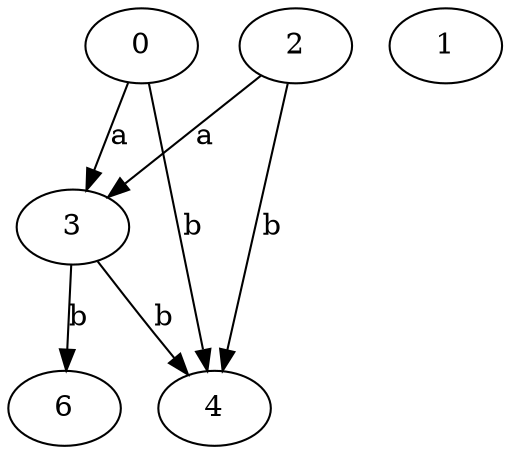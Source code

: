 strict digraph  {
2;
3;
4;
6;
0;
1;
2 -> 3  [label=a];
2 -> 4  [label=b];
3 -> 4  [label=b];
3 -> 6  [label=b];
0 -> 3  [label=a];
0 -> 4  [label=b];
}
